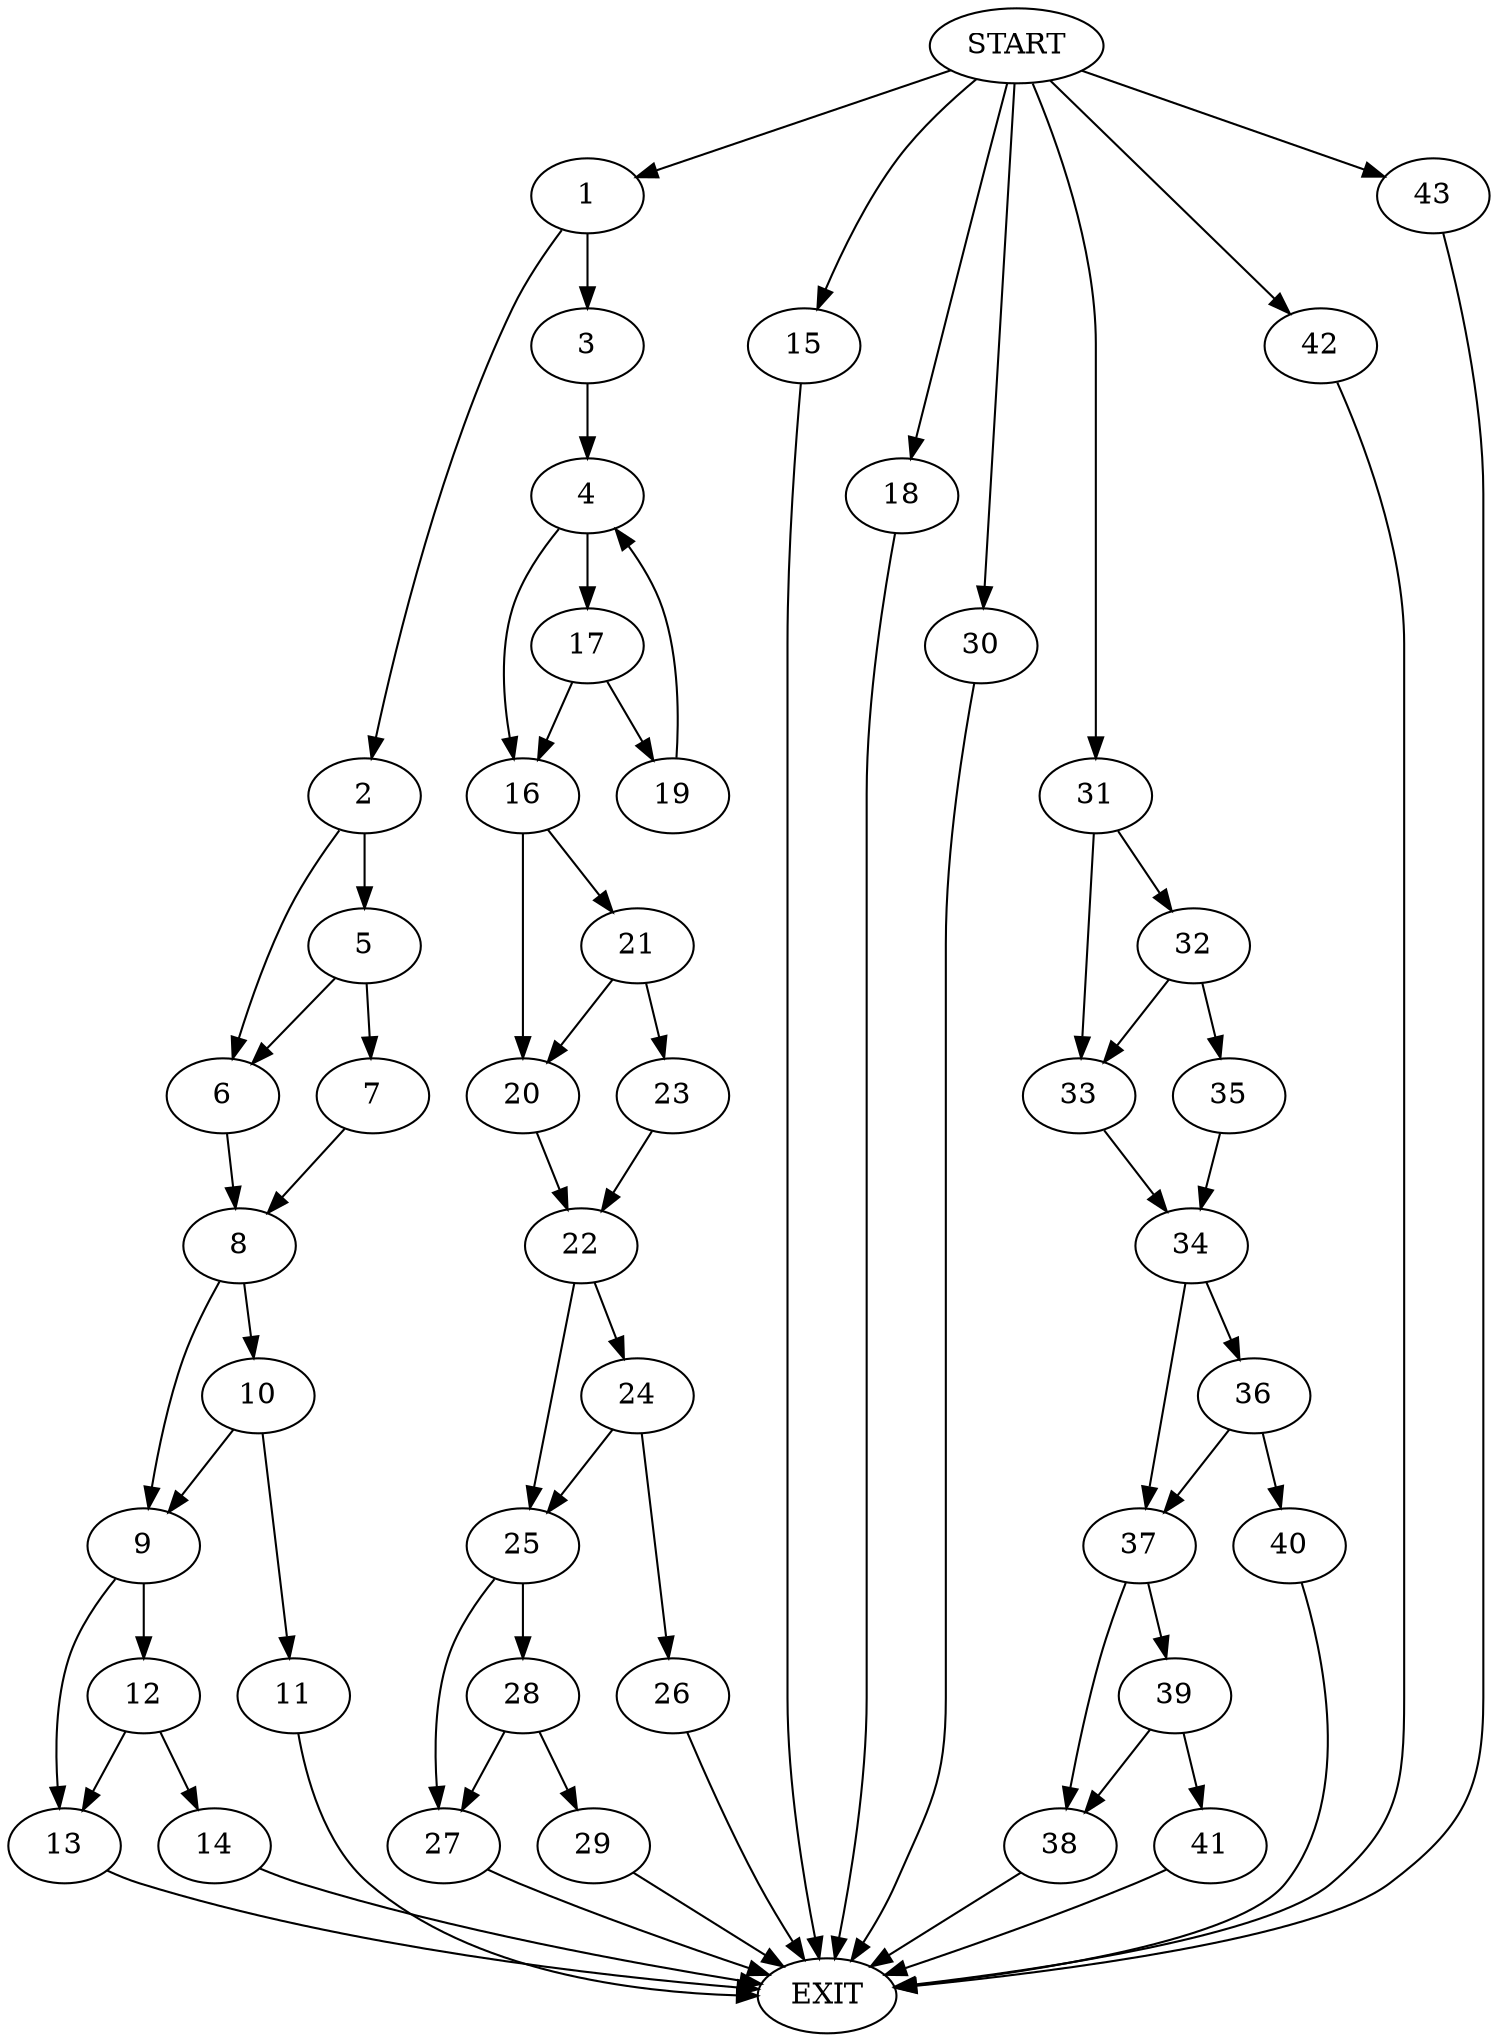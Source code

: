 digraph {
0 [label="START"]
44 [label="EXIT"]
0 -> 1
1 -> 2
1 -> 3
3 -> 4
2 -> 5
2 -> 6
5 -> 6
5 -> 7
6 -> 8
7 -> 8
8 -> 9
8 -> 10
10 -> 9
10 -> 11
9 -> 12
9 -> 13
11 -> 44
13 -> 44
12 -> 14
12 -> 13
0 -> 15
15 -> 44
14 -> 44
4 -> 16
4 -> 17
0 -> 18
18 -> 44
17 -> 16
17 -> 19
16 -> 20
16 -> 21
19 -> 4
20 -> 22
21 -> 23
21 -> 20
23 -> 22
22 -> 24
22 -> 25
24 -> 26
24 -> 25
25 -> 27
25 -> 28
26 -> 44
27 -> 44
28 -> 27
28 -> 29
0 -> 30
30 -> 44
29 -> 44
0 -> 31
31 -> 32
31 -> 33
33 -> 34
32 -> 35
32 -> 33
35 -> 34
34 -> 36
34 -> 37
37 -> 38
37 -> 39
36 -> 40
36 -> 37
40 -> 44
39 -> 38
39 -> 41
38 -> 44
0 -> 42
42 -> 44
41 -> 44
0 -> 43
43 -> 44
}

